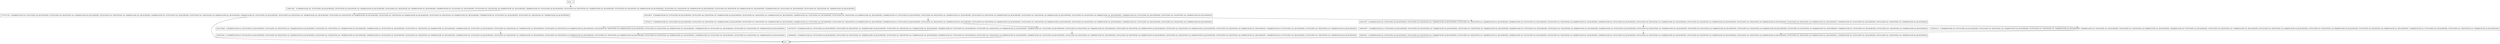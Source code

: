 digraph bumpCurrent {
node [shape=record];
716702273 [label="716702273 - [(!SHAREDCACHE && !DUPLICATES && JECACHESIZE), (DUPLICATES && SEQUENTIAL && !SHAREDCACHE && JECACHESIZE), (DUPLICATES && !SEQUENTIAL && !SHAREDCACHE && !JECACHESIZE), (SHAREDCACHE && !DUPLICATES && !JECACHESIZE), (DUPLICATES && !SEQUENTIAL && SHAREDCACHE && !JECACHESIZE), (SHAREDCACHE && !DUPLICATES && JECACHESIZE), (DUPLICATES && SEQUENTIAL && !SHAREDCACHE && !JECACHESIZE), (DUPLICATES && SEQUENTIAL && SHAREDCACHE && JECACHESIZE), (DUPLICATES && !SEQUENTIAL && SHAREDCACHE && JECACHESIZE), (DUPLICATES && SEQUENTIAL && SHAREDCACHE && !JECACHESIZE), (!SHAREDCACHE && !DUPLICATES && !JECACHESIZE), (DUPLICATES && !SEQUENTIAL && !SHAREDCACHE && JECACHESIZE)]"];
1383791079 [label="1383791079 - [(!SHAREDCACHE && !DUPLICATES && JECACHESIZE), (DUPLICATES && SEQUENTIAL && !SHAREDCACHE && JECACHESIZE), (DUPLICATES && !SEQUENTIAL && !SHAREDCACHE && !JECACHESIZE), (SHAREDCACHE && !DUPLICATES && !JECACHESIZE), (DUPLICATES && !SEQUENTIAL && SHAREDCACHE && !JECACHESIZE), (SHAREDCACHE && !DUPLICATES && JECACHESIZE), (DUPLICATES && SEQUENTIAL && !SHAREDCACHE && !JECACHESIZE), (DUPLICATES && SEQUENTIAL && SHAREDCACHE && JECACHESIZE), (DUPLICATES && !SEQUENTIAL && SHAREDCACHE && JECACHESIZE), (DUPLICATES && SEQUENTIAL && SHAREDCACHE && !JECACHESIZE), (!SHAREDCACHE && !DUPLICATES && !JECACHESIZE), (DUPLICATES && !SEQUENTIAL && !SHAREDCACHE && JECACHESIZE)]"];
1650535463 [label="1650535463 - [(!SHAREDCACHE && !DUPLICATES && JECACHESIZE), (DUPLICATES && SEQUENTIAL && !SHAREDCACHE && JECACHESIZE), (DUPLICATES && !SEQUENTIAL && !SHAREDCACHE && !JECACHESIZE), (SHAREDCACHE && !DUPLICATES && !JECACHESIZE), (DUPLICATES && !SEQUENTIAL && SHAREDCACHE && !JECACHESIZE), (SHAREDCACHE && !DUPLICATES && JECACHESIZE), (DUPLICATES && SEQUENTIAL && !SHAREDCACHE && !JECACHESIZE), (DUPLICATES && SEQUENTIAL && SHAREDCACHE && JECACHESIZE), (DUPLICATES && !SEQUENTIAL && SHAREDCACHE && JECACHESIZE), (DUPLICATES && SEQUENTIAL && SHAREDCACHE && !JECACHESIZE), (!SHAREDCACHE && !DUPLICATES && !JECACHESIZE), (DUPLICATES && !SEQUENTIAL && !SHAREDCACHE && JECACHESIZE)]"];
1900555387 [label="1900555387 - [(!SHAREDCACHE && !DUPLICATES && JECACHESIZE), (DUPLICATES && SEQUENTIAL && !SHAREDCACHE && JECACHESIZE), (DUPLICATES && !SEQUENTIAL && !SHAREDCACHE && !JECACHESIZE), (SHAREDCACHE && !DUPLICATES && !JECACHESIZE), (DUPLICATES && !SEQUENTIAL && SHAREDCACHE && !JECACHESIZE), (SHAREDCACHE && !DUPLICATES && JECACHESIZE), (DUPLICATES && SEQUENTIAL && !SHAREDCACHE && !JECACHESIZE), (DUPLICATES && SEQUENTIAL && SHAREDCACHE && JECACHESIZE), (DUPLICATES && !SEQUENTIAL && SHAREDCACHE && JECACHESIZE), (DUPLICATES && SEQUENTIAL && SHAREDCACHE && !JECACHESIZE), (!SHAREDCACHE && !DUPLICATES && !JECACHESIZE), (DUPLICATES && !SEQUENTIAL && !SHAREDCACHE && JECACHESIZE)]"];
1503553312 [label="1503553312 - [(!SHAREDCACHE && !DUPLICATES && JECACHESIZE), (DUPLICATES && SEQUENTIAL && !SHAREDCACHE && JECACHESIZE), (DUPLICATES && !SEQUENTIAL && !SHAREDCACHE && !JECACHESIZE), (SHAREDCACHE && !DUPLICATES && !JECACHESIZE), (DUPLICATES && !SEQUENTIAL && SHAREDCACHE && !JECACHESIZE), (SHAREDCACHE && !DUPLICATES && JECACHESIZE), (DUPLICATES && SEQUENTIAL && !SHAREDCACHE && !JECACHESIZE), (DUPLICATES && SEQUENTIAL && SHAREDCACHE && JECACHESIZE), (DUPLICATES && !SEQUENTIAL && SHAREDCACHE && JECACHESIZE), (DUPLICATES && SEQUENTIAL && SHAREDCACHE && !JECACHESIZE), (!SHAREDCACHE && !DUPLICATES && !JECACHESIZE), (DUPLICATES && !SEQUENTIAL && !SHAREDCACHE && JECACHESIZE)]"];
1168073441 [label="1168073441 - [(!SHAREDCACHE && !DUPLICATES && JECACHESIZE), (DUPLICATES && SEQUENTIAL && !SHAREDCACHE && JECACHESIZE), (DUPLICATES && !SEQUENTIAL && !SHAREDCACHE && !JECACHESIZE), (SHAREDCACHE && !DUPLICATES && !JECACHESIZE), (DUPLICATES && !SEQUENTIAL && SHAREDCACHE && !JECACHESIZE), (SHAREDCACHE && !DUPLICATES && JECACHESIZE), (DUPLICATES && SEQUENTIAL && !SHAREDCACHE && !JECACHESIZE), (DUPLICATES && SEQUENTIAL && SHAREDCACHE && JECACHESIZE), (DUPLICATES && !SEQUENTIAL && SHAREDCACHE && JECACHESIZE), (DUPLICATES && SEQUENTIAL && SHAREDCACHE && !JECACHESIZE), (!SHAREDCACHE && !DUPLICATES && !JECACHESIZE), (DUPLICATES && !SEQUENTIAL && !SHAREDCACHE && JECACHESIZE)]"];
2021074606 [label="2021074606 - [(!SHAREDCACHE && !DUPLICATES && JECACHESIZE), (DUPLICATES && SEQUENTIAL && !SHAREDCACHE && JECACHESIZE), (DUPLICATES && !SEQUENTIAL && !SHAREDCACHE && !JECACHESIZE), (SHAREDCACHE && !DUPLICATES && !JECACHESIZE), (DUPLICATES && !SEQUENTIAL && SHAREDCACHE && !JECACHESIZE), (SHAREDCACHE && !DUPLICATES && JECACHESIZE), (DUPLICATES && SEQUENTIAL && !SHAREDCACHE && !JECACHESIZE), (DUPLICATES && SEQUENTIAL && SHAREDCACHE && JECACHESIZE), (DUPLICATES && !SEQUENTIAL && SHAREDCACHE && JECACHESIZE), (DUPLICATES && SEQUENTIAL && SHAREDCACHE && !JECACHESIZE), (!SHAREDCACHE && !DUPLICATES && !JECACHESIZE), (DUPLICATES && !SEQUENTIAL && !SHAREDCACHE && JECACHESIZE)]"];
entry [label="entry - []"];
exit [label="exit - []"];
1753747158 [label="1753747158 - [(!SHAREDCACHE && !DUPLICATES && JECACHESIZE), (DUPLICATES && SEQUENTIAL && !SHAREDCACHE && JECACHESIZE), (DUPLICATES && !SEQUENTIAL && !SHAREDCACHE && !JECACHESIZE), (SHAREDCACHE && !DUPLICATES && !JECACHESIZE), (DUPLICATES && !SEQUENTIAL && SHAREDCACHE && !JECACHESIZE), (SHAREDCACHE && !DUPLICATES && JECACHESIZE), (DUPLICATES && SEQUENTIAL && !SHAREDCACHE && !JECACHESIZE), (DUPLICATES && SEQUENTIAL && SHAREDCACHE && JECACHESIZE), (DUPLICATES && !SEQUENTIAL && SHAREDCACHE && JECACHESIZE), (DUPLICATES && SEQUENTIAL && SHAREDCACHE && !JECACHESIZE), (!SHAREDCACHE && !DUPLICATES && !JECACHESIZE), (DUPLICATES && !SEQUENTIAL && !SHAREDCACHE && JECACHESIZE)]"];
305628323 [label="305628323 - [(!SHAREDCACHE && !DUPLICATES && JECACHESIZE), (DUPLICATES && SEQUENTIAL && !SHAREDCACHE && JECACHESIZE), (DUPLICATES && !SEQUENTIAL && !SHAREDCACHE && !JECACHESIZE), (SHAREDCACHE && !DUPLICATES && !JECACHESIZE), (DUPLICATES && !SEQUENTIAL && SHAREDCACHE && !JECACHESIZE), (SHAREDCACHE && !DUPLICATES && JECACHESIZE), (DUPLICATES && SEQUENTIAL && !SHAREDCACHE && !JECACHESIZE), (DUPLICATES && SEQUENTIAL && SHAREDCACHE && JECACHESIZE), (DUPLICATES && !SEQUENTIAL && SHAREDCACHE && JECACHESIZE), (DUPLICATES && SEQUENTIAL && SHAREDCACHE && !JECACHESIZE), (!SHAREDCACHE && !DUPLICATES && !JECACHESIZE), (DUPLICATES && !SEQUENTIAL && !SHAREDCACHE && JECACHESIZE)]"];
1289596500 [label="1289596500 - [(!SHAREDCACHE && !DUPLICATES && JECACHESIZE), (DUPLICATES && SEQUENTIAL && !SHAREDCACHE && JECACHESIZE), (DUPLICATES && !SEQUENTIAL && !SHAREDCACHE && !JECACHESIZE), (SHAREDCACHE && !DUPLICATES && !JECACHESIZE), (DUPLICATES && !SEQUENTIAL && SHAREDCACHE && !JECACHESIZE), (SHAREDCACHE && !DUPLICATES && JECACHESIZE), (DUPLICATES && SEQUENTIAL && !SHAREDCACHE && !JECACHESIZE), (DUPLICATES && SEQUENTIAL && SHAREDCACHE && JECACHESIZE), (DUPLICATES && !SEQUENTIAL && SHAREDCACHE && JECACHESIZE), (DUPLICATES && SEQUENTIAL && SHAREDCACHE && !JECACHESIZE), (!SHAREDCACHE && !DUPLICATES && !JECACHESIZE), (DUPLICATES && !SEQUENTIAL && !SHAREDCACHE && JECACHESIZE)]"];
336519755 [label="336519755 - [(!SHAREDCACHE && !DUPLICATES && JECACHESIZE), (DUPLICATES && SEQUENTIAL && !SHAREDCACHE && JECACHESIZE), (DUPLICATES && !SEQUENTIAL && !SHAREDCACHE && !JECACHESIZE), (SHAREDCACHE && !DUPLICATES && !JECACHESIZE), (DUPLICATES && !SEQUENTIAL && SHAREDCACHE && !JECACHESIZE), (SHAREDCACHE && !DUPLICATES && JECACHESIZE), (DUPLICATES && SEQUENTIAL && !SHAREDCACHE && !JECACHESIZE), (DUPLICATES && SEQUENTIAL && SHAREDCACHE && JECACHESIZE), (DUPLICATES && !SEQUENTIAL && SHAREDCACHE && JECACHESIZE), (DUPLICATES && SEQUENTIAL && SHAREDCACHE && !JECACHESIZE), (!SHAREDCACHE && !DUPLICATES && !JECACHESIZE), (DUPLICATES && !SEQUENTIAL && !SHAREDCACHE && JECACHESIZE)]"];
440216835 [label="440216835 - [(!SHAREDCACHE && !DUPLICATES && JECACHESIZE), (DUPLICATES && SEQUENTIAL && !SHAREDCACHE && JECACHESIZE), (DUPLICATES && !SEQUENTIAL && !SHAREDCACHE && !JECACHESIZE), (SHAREDCACHE && !DUPLICATES && !JECACHESIZE), (DUPLICATES && !SEQUENTIAL && SHAREDCACHE && !JECACHESIZE), (SHAREDCACHE && !DUPLICATES && JECACHESIZE), (DUPLICATES && SEQUENTIAL && !SHAREDCACHE && !JECACHESIZE), (DUPLICATES && SEQUENTIAL && SHAREDCACHE && JECACHESIZE), (DUPLICATES && !SEQUENTIAL && SHAREDCACHE && JECACHESIZE), (DUPLICATES && SEQUENTIAL && SHAREDCACHE && !JECACHESIZE), (!SHAREDCACHE && !DUPLICATES && !JECACHESIZE), (DUPLICATES && !SEQUENTIAL && !SHAREDCACHE && JECACHESIZE)]"];
entry;
exit;
716702273 -> 1383791079;
716702273 -> 2021074606;
1383791079 -> 1650535463;
1383791079 -> 1289596500;
1650535463 -> exit;
1900555387 -> 305628323;
1503553312 -> 305628323;
1168073441 -> 1753747158;
1168073441 -> 440216835;
2021074606 -> 1650535463;
entry -> 1168073441;
1753747158 -> exit;
305628323 -> exit;
1289596500 -> exit;
336519755 -> 1900555387;
336519755 -> 1503553312;
440216835 -> 716702273;
440216835 -> 336519755;
}
